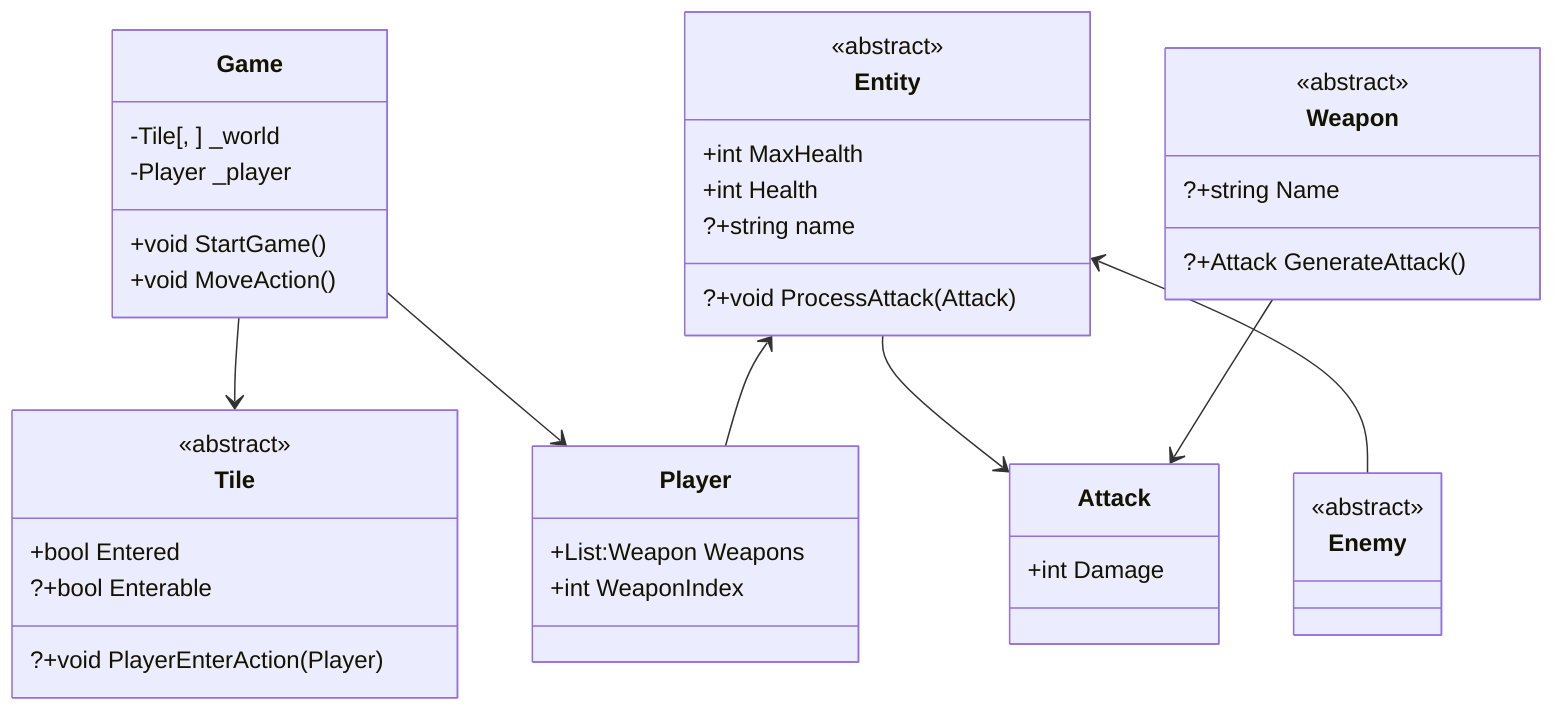 classDiagram
    class Game {
        -Tile[, ] _world
        -Player _player
        
        +void StartGame()
        +void MoveAction()
    }
    class Tile {
        <<abstract>>
        
        +bool Entered
        ?+bool Enterable
        
        ?+void PlayerEnterAction(Player)
    }
    
    class Entity {
        <<abstract>>
        +int MaxHealth
        +int Health
        ?+string name
        
        ?+void ProcessAttack(Attack)
    }
    class Player {
        +List:Weapon Weapons
        +int WeaponIndex
    }
    class Enemy {
        <<abstract>>
    }
    
    class Weapon {
        <<abstract>>
        ?+string Name
        
        ?+Attack GenerateAttack()
    }
    
    class Attack {
        +int Damage
    }
    
    Game --> Tile
    Game --> Player
    
    Entity --> Attack
    Entity <-- Player
    Entity <-- Enemy
    
    Weapon --> Attack